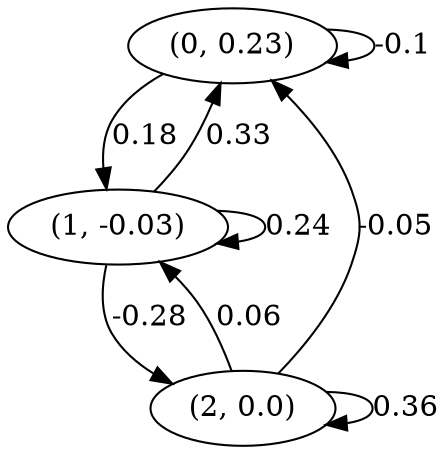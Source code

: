 digraph {
    0 [ label = "(0, 0.23)" ]
    1 [ label = "(1, -0.03)" ]
    2 [ label = "(2, 0.0)" ]
    0 -> 0 [ label = "-0.1" ]
    1 -> 1 [ label = "0.24" ]
    2 -> 2 [ label = "0.36" ]
    1 -> 0 [ label = "0.33" ]
    2 -> 0 [ label = "-0.05" ]
    0 -> 1 [ label = "0.18" ]
    2 -> 1 [ label = "0.06" ]
    1 -> 2 [ label = "-0.28" ]
}

